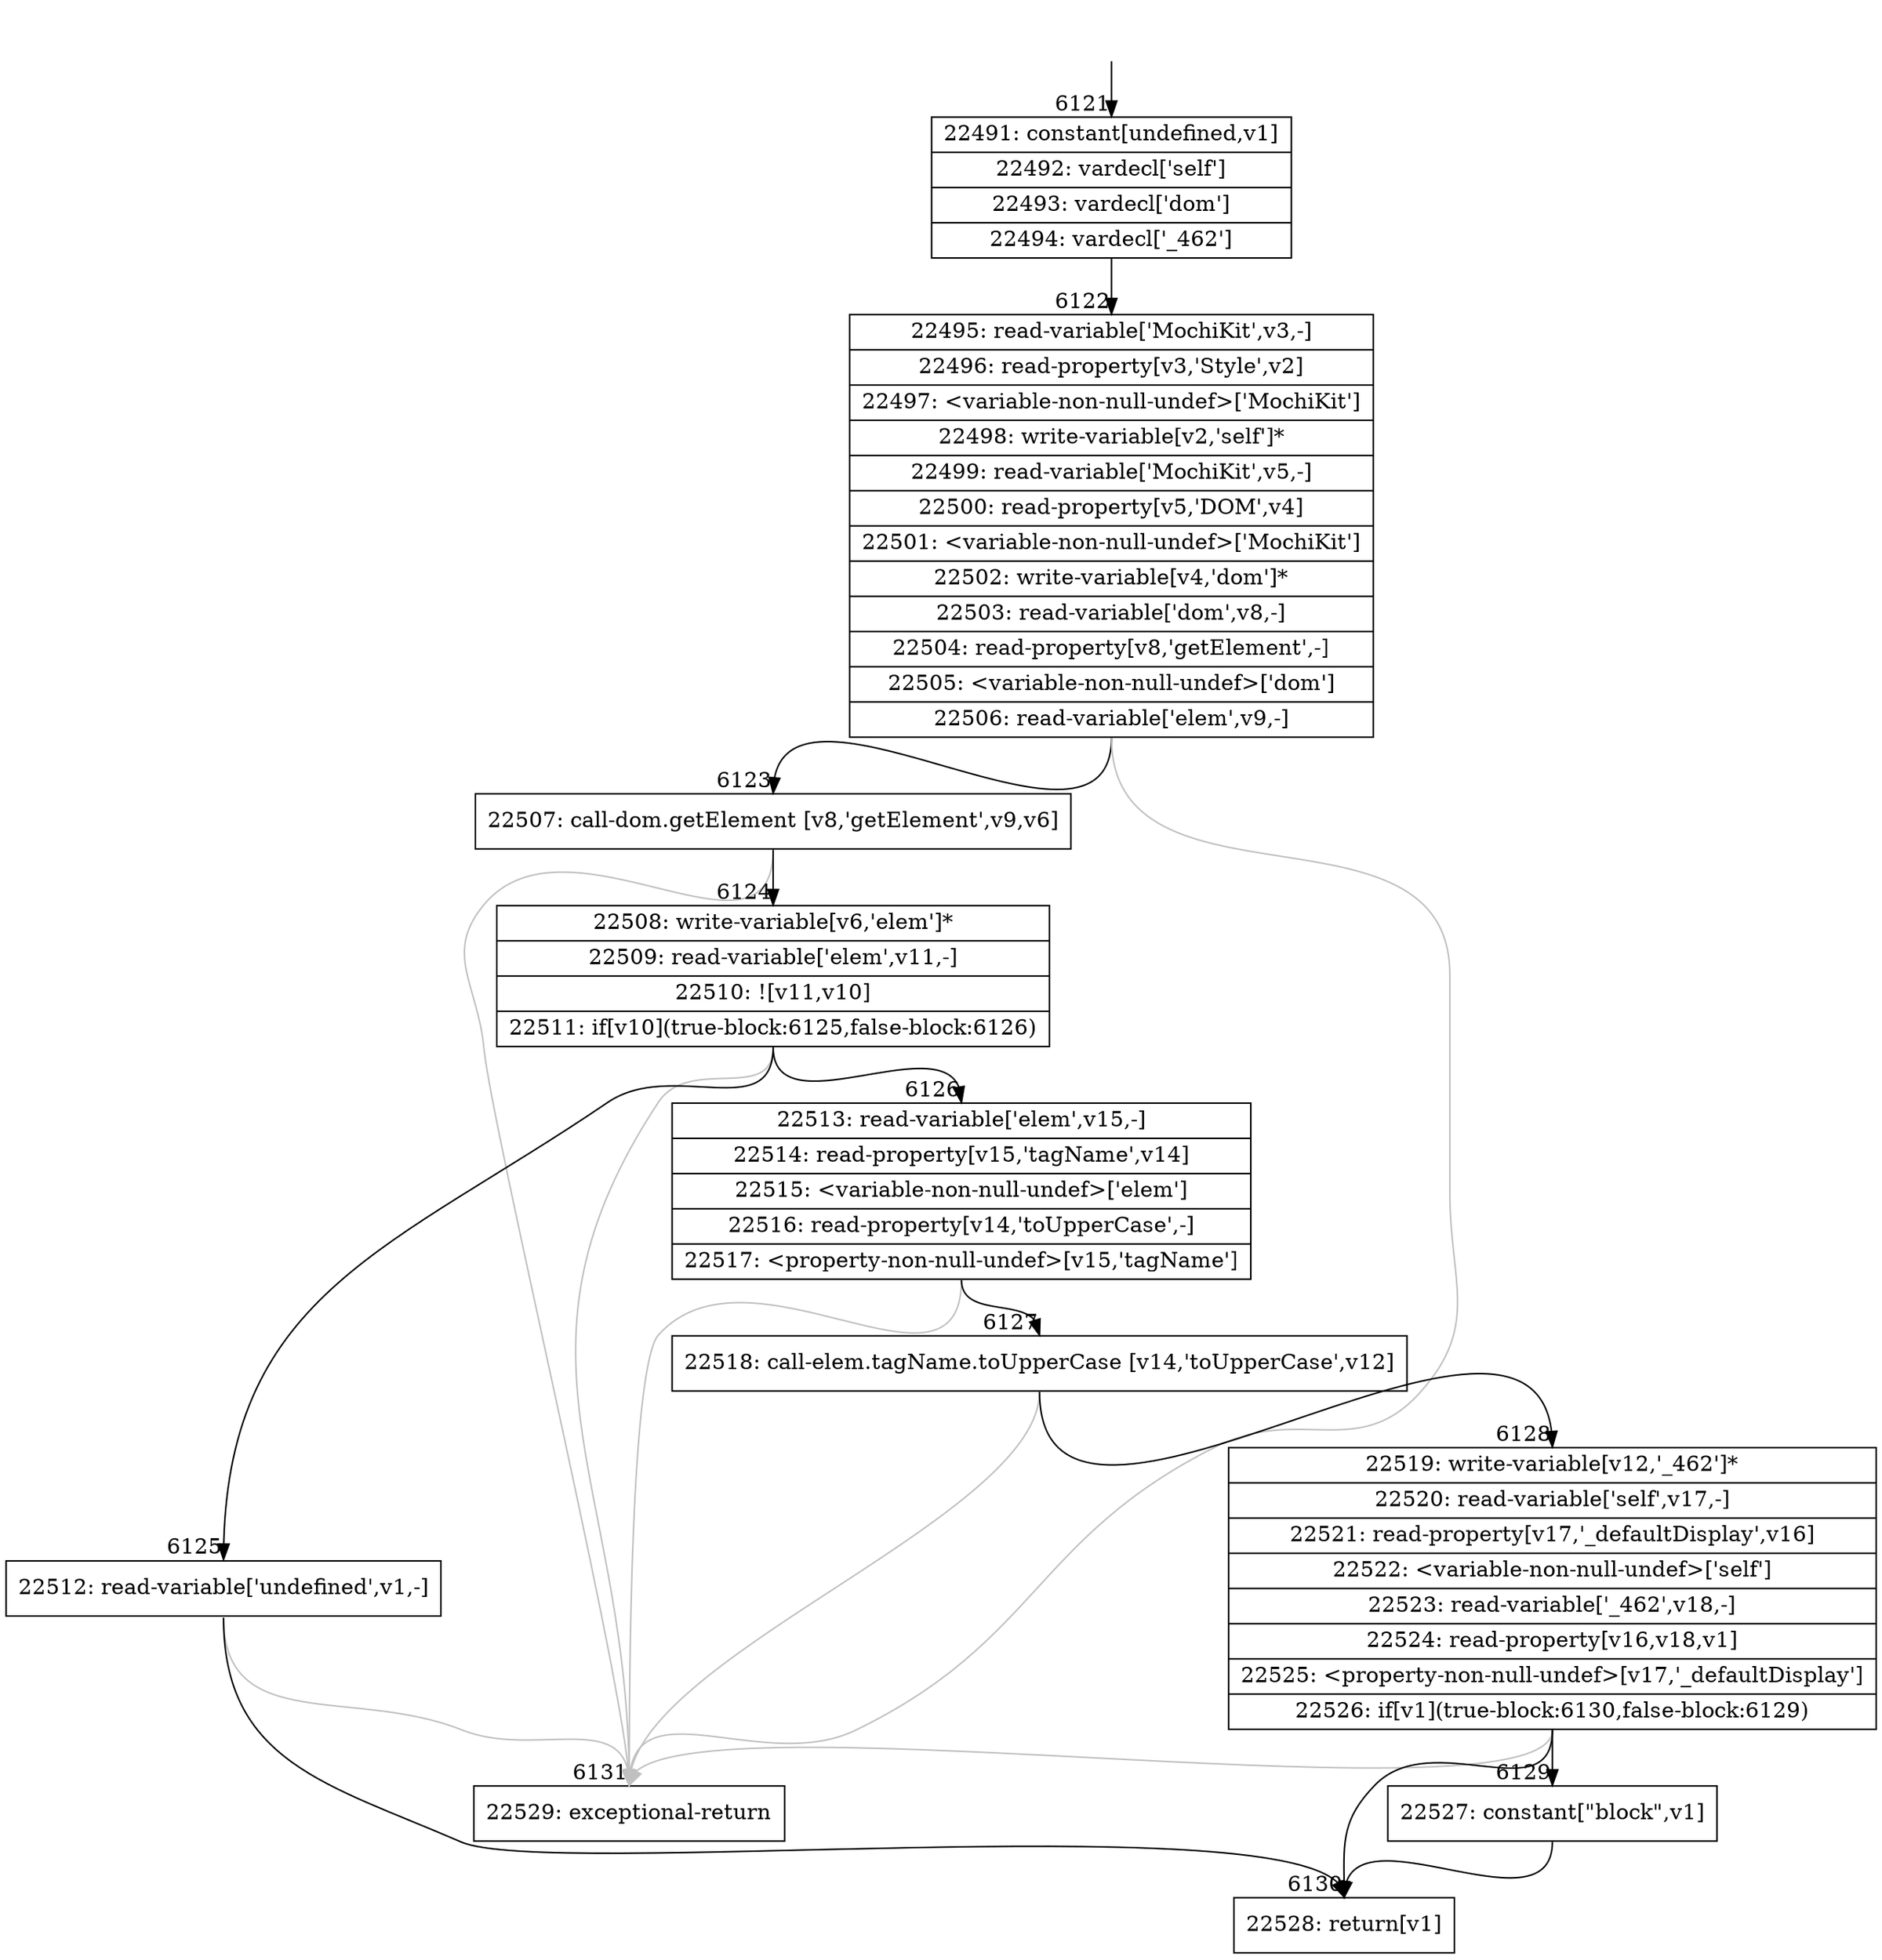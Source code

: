 digraph {
rankdir="TD"
BB_entry408[shape=none,label=""];
BB_entry408 -> BB6121 [tailport=s, headport=n, headlabel="    6121"]
BB6121 [shape=record label="{22491: constant[undefined,v1]|22492: vardecl['self']|22493: vardecl['dom']|22494: vardecl['_462']}" ] 
BB6121 -> BB6122 [tailport=s, headport=n, headlabel="      6122"]
BB6122 [shape=record label="{22495: read-variable['MochiKit',v3,-]|22496: read-property[v3,'Style',v2]|22497: \<variable-non-null-undef\>['MochiKit']|22498: write-variable[v2,'self']*|22499: read-variable['MochiKit',v5,-]|22500: read-property[v5,'DOM',v4]|22501: \<variable-non-null-undef\>['MochiKit']|22502: write-variable[v4,'dom']*|22503: read-variable['dom',v8,-]|22504: read-property[v8,'getElement',-]|22505: \<variable-non-null-undef\>['dom']|22506: read-variable['elem',v9,-]}" ] 
BB6122 -> BB6123 [tailport=s, headport=n, headlabel="      6123"]
BB6122 -> BB6131 [tailport=s, headport=n, color=gray, headlabel="      6131"]
BB6123 [shape=record label="{22507: call-dom.getElement [v8,'getElement',v9,v6]}" ] 
BB6123 -> BB6124 [tailport=s, headport=n, headlabel="      6124"]
BB6123 -> BB6131 [tailport=s, headport=n, color=gray]
BB6124 [shape=record label="{22508: write-variable[v6,'elem']*|22509: read-variable['elem',v11,-]|22510: ![v11,v10]|22511: if[v10](true-block:6125,false-block:6126)}" ] 
BB6124 -> BB6125 [tailport=s, headport=n, headlabel="      6125"]
BB6124 -> BB6126 [tailport=s, headport=n, headlabel="      6126"]
BB6124 -> BB6131 [tailport=s, headport=n, color=gray]
BB6125 [shape=record label="{22512: read-variable['undefined',v1,-]}" ] 
BB6125 -> BB6130 [tailport=s, headport=n, headlabel="      6130"]
BB6125 -> BB6131 [tailport=s, headport=n, color=gray]
BB6126 [shape=record label="{22513: read-variable['elem',v15,-]|22514: read-property[v15,'tagName',v14]|22515: \<variable-non-null-undef\>['elem']|22516: read-property[v14,'toUpperCase',-]|22517: \<property-non-null-undef\>[v15,'tagName']}" ] 
BB6126 -> BB6127 [tailport=s, headport=n, headlabel="      6127"]
BB6126 -> BB6131 [tailport=s, headport=n, color=gray]
BB6127 [shape=record label="{22518: call-elem.tagName.toUpperCase [v14,'toUpperCase',v12]}" ] 
BB6127 -> BB6128 [tailport=s, headport=n, headlabel="      6128"]
BB6127 -> BB6131 [tailport=s, headport=n, color=gray]
BB6128 [shape=record label="{22519: write-variable[v12,'_462']*|22520: read-variable['self',v17,-]|22521: read-property[v17,'_defaultDisplay',v16]|22522: \<variable-non-null-undef\>['self']|22523: read-variable['_462',v18,-]|22524: read-property[v16,v18,v1]|22525: \<property-non-null-undef\>[v17,'_defaultDisplay']|22526: if[v1](true-block:6130,false-block:6129)}" ] 
BB6128 -> BB6130 [tailport=s, headport=n]
BB6128 -> BB6129 [tailport=s, headport=n, headlabel="      6129"]
BB6128 -> BB6131 [tailport=s, headport=n, color=gray]
BB6129 [shape=record label="{22527: constant[\"block\",v1]}" ] 
BB6129 -> BB6130 [tailport=s, headport=n]
BB6130 [shape=record label="{22528: return[v1]}" ] 
BB6131 [shape=record label="{22529: exceptional-return}" ] 
//#$~ 4275
}
